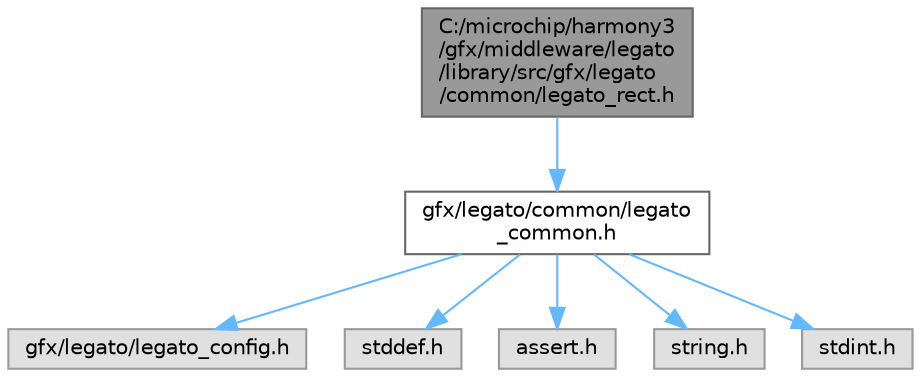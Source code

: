 digraph "C:/microchip/harmony3/gfx/middleware/legato/library/src/gfx/legato/common/legato_rect.h"
{
 // INTERACTIVE_SVG=YES
 // LATEX_PDF_SIZE
  bgcolor="transparent";
  edge [fontname=Helvetica,fontsize=10,labelfontname=Helvetica,labelfontsize=10];
  node [fontname=Helvetica,fontsize=10,shape=box,height=0.2,width=0.4];
  Node1 [label="C:/microchip/harmony3\l/gfx/middleware/legato\l/library/src/gfx/legato\l/common/legato_rect.h",height=0.2,width=0.4,color="gray40", fillcolor="grey60", style="filled", fontcolor="black",tooltip="Rectangle functions and definitions."];
  Node1 -> Node2 [color="steelblue1",style="solid"];
  Node2 [label="gfx/legato/common/legato\l_common.h",height=0.2,width=0.4,color="grey40", fillcolor="white", style="filled",URL="$legato__common_8h.html",tooltip="Common macros and definitions used by Legato."];
  Node2 -> Node3 [color="steelblue1",style="solid"];
  Node3 [label="gfx/legato/legato_config.h",height=0.2,width=0.4,color="grey60", fillcolor="#E0E0E0", style="filled",tooltip=" "];
  Node2 -> Node4 [color="steelblue1",style="solid"];
  Node4 [label="stddef.h",height=0.2,width=0.4,color="grey60", fillcolor="#E0E0E0", style="filled",tooltip=" "];
  Node2 -> Node5 [color="steelblue1",style="solid"];
  Node5 [label="assert.h",height=0.2,width=0.4,color="grey60", fillcolor="#E0E0E0", style="filled",tooltip=" "];
  Node2 -> Node6 [color="steelblue1",style="solid"];
  Node6 [label="string.h",height=0.2,width=0.4,color="grey60", fillcolor="#E0E0E0", style="filled",tooltip=" "];
  Node2 -> Node7 [color="steelblue1",style="solid"];
  Node7 [label="stdint.h",height=0.2,width=0.4,color="grey60", fillcolor="#E0E0E0", style="filled",tooltip=" "];
}
